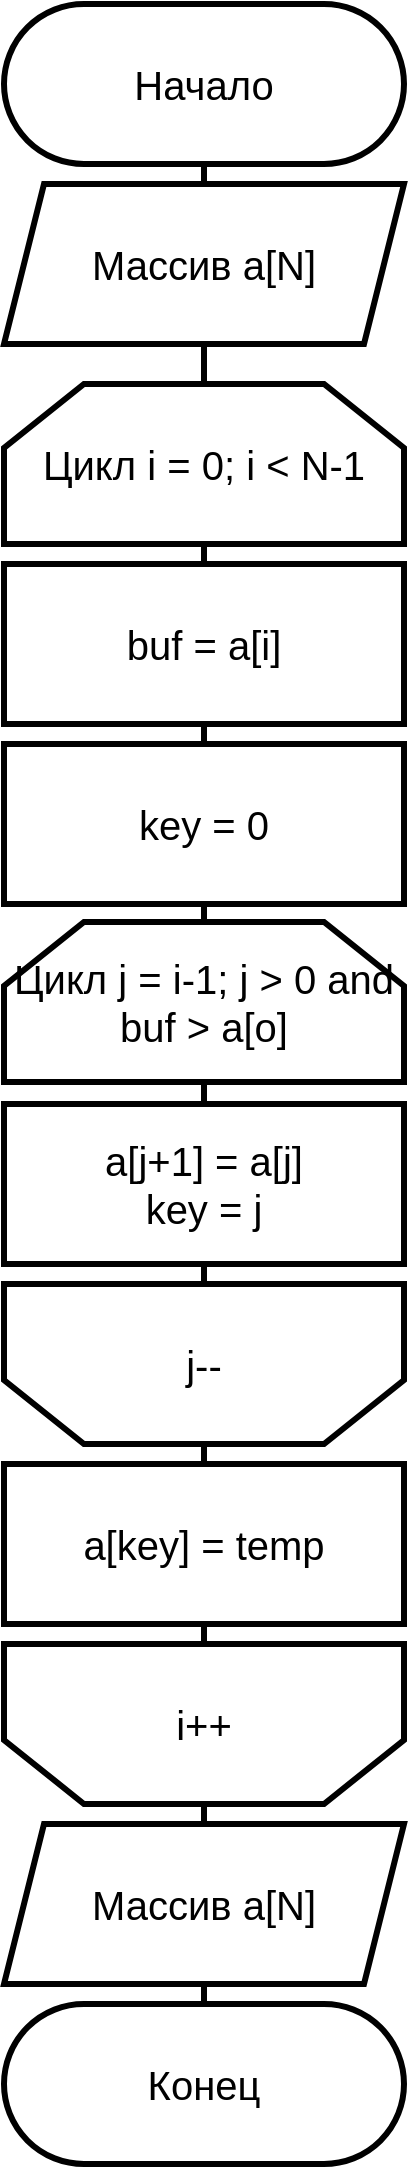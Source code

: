 <mxfile>
    <diagram id="ESFmwJyPt3d0SnJJiYNC" name="Insert">
        <mxGraphModel dx="1467" dy="1045" grid="1" gridSize="10" guides="1" tooltips="1" connect="1" arrows="1" fold="1" page="1" pageScale="1" pageWidth="827" pageHeight="1169" math="0" shadow="0">
            <root>
                <mxCell id="IOaGUtq7GHHRME9BwmpE-0"/>
                <mxCell id="IOaGUtq7GHHRME9BwmpE-1" parent="IOaGUtq7GHHRME9BwmpE-0"/>
                <mxCell id="AV979JVnRbK8BDv6fZ-g-0" style="edgeStyle=none;html=1;exitX=0.5;exitY=1;exitDx=0;exitDy=0;entryX=0.5;entryY=0;entryDx=0;entryDy=0;strokeWidth=3;endArrow=none;endFill=0;" edge="1" parent="IOaGUtq7GHHRME9BwmpE-1" source="AV979JVnRbK8BDv6fZ-g-1" target="AV979JVnRbK8BDv6fZ-g-3">
                    <mxGeometry relative="1" as="geometry"/>
                </mxCell>
                <mxCell id="AV979JVnRbK8BDv6fZ-g-1" value="&lt;font style=&quot;font-size: 20px&quot;&gt;Начало&lt;/font&gt;" style="rounded=1;whiteSpace=wrap;html=1;strokeWidth=3;arcSize=50;" vertex="1" parent="IOaGUtq7GHHRME9BwmpE-1">
                    <mxGeometry x="60" y="20" width="200" height="80" as="geometry"/>
                </mxCell>
                <mxCell id="lHWx1VA85YqqyNZXbBZr-7" style="edgeStyle=none;html=1;exitX=0.5;exitY=1;exitDx=0;exitDy=0;entryX=0.5;entryY=0;entryDx=0;entryDy=0;endArrow=none;endFill=0;strokeWidth=3;" edge="1" parent="IOaGUtq7GHHRME9BwmpE-1" source="AV979JVnRbK8BDv6fZ-g-3" target="AV979JVnRbK8BDv6fZ-g-4">
                    <mxGeometry relative="1" as="geometry"/>
                </mxCell>
                <mxCell id="AV979JVnRbK8BDv6fZ-g-3" value="&lt;span style=&quot;font-size: 20px&quot;&gt;Массив a[N]&lt;/span&gt;" style="shape=parallelogram;perimeter=parallelogramPerimeter;whiteSpace=wrap;html=1;fixedSize=1;strokeWidth=3;" vertex="1" parent="IOaGUtq7GHHRME9BwmpE-1">
                    <mxGeometry x="60" y="110" width="200" height="80" as="geometry"/>
                </mxCell>
                <mxCell id="lHWx1VA85YqqyNZXbBZr-8" style="edgeStyle=none;html=1;exitX=0.5;exitY=1;exitDx=0;exitDy=0;entryX=0.5;entryY=0;entryDx=0;entryDy=0;endArrow=none;endFill=0;strokeWidth=3;" edge="1" parent="IOaGUtq7GHHRME9BwmpE-1" source="AV979JVnRbK8BDv6fZ-g-4" target="AV979JVnRbK8BDv6fZ-g-24">
                    <mxGeometry relative="1" as="geometry"/>
                </mxCell>
                <mxCell id="AV979JVnRbK8BDv6fZ-g-4" value="&lt;font style=&quot;font-size: 20px&quot;&gt;Цикл i = 0; i &amp;lt; N-1&lt;br&gt;&lt;/font&gt;" style="shape=loopLimit;whiteSpace=wrap;html=1;strokeWidth=3;size=40;" vertex="1" parent="IOaGUtq7GHHRME9BwmpE-1">
                    <mxGeometry x="60" y="210" width="200" height="80" as="geometry"/>
                </mxCell>
                <mxCell id="lHWx1VA85YqqyNZXbBZr-10" style="edgeStyle=none;html=1;exitX=0.5;exitY=1;exitDx=0;exitDy=0;entryX=0.5;entryY=0;entryDx=0;entryDy=0;endArrow=none;endFill=0;strokeWidth=3;" edge="1" parent="IOaGUtq7GHHRME9BwmpE-1" source="AV979JVnRbK8BDv6fZ-g-7" target="AV979JVnRbK8BDv6fZ-g-22">
                    <mxGeometry relative="1" as="geometry"/>
                </mxCell>
                <mxCell id="AV979JVnRbK8BDv6fZ-g-7" value="&lt;font style=&quot;font-size: 20px&quot;&gt;Цикл j = i-1; j &amp;gt; 0 and buf &amp;gt; a[о]&lt;br&gt;&lt;/font&gt;" style="shape=loopLimit;whiteSpace=wrap;html=1;strokeWidth=3;size=40;" vertex="1" parent="IOaGUtq7GHHRME9BwmpE-1">
                    <mxGeometry x="60" y="479" width="200" height="80" as="geometry"/>
                </mxCell>
                <mxCell id="AV979JVnRbK8BDv6fZ-g-8" style="edgeStyle=none;html=1;exitX=0.5;exitY=0;exitDx=0;exitDy=0;entryX=0.5;entryY=0;entryDx=0;entryDy=0;endArrow=none;endFill=0;strokeWidth=3;" edge="1" parent="IOaGUtq7GHHRME9BwmpE-1" source="AV979JVnRbK8BDv6fZ-g-9" target="AV979JVnRbK8BDv6fZ-g-26">
                    <mxGeometry relative="1" as="geometry"/>
                </mxCell>
                <mxCell id="AV979JVnRbK8BDv6fZ-g-9" value="&lt;font style=&quot;font-size: 20px&quot;&gt;&lt;br&gt;&lt;/font&gt;" style="shape=loopLimit;whiteSpace=wrap;html=1;strokeWidth=3;size=40;rotation=-180;" vertex="1" parent="IOaGUtq7GHHRME9BwmpE-1">
                    <mxGeometry x="60" y="660" width="200" height="80" as="geometry"/>
                </mxCell>
                <mxCell id="AV979JVnRbK8BDv6fZ-g-10" style="edgeStyle=none;html=1;exitX=0.5;exitY=0;exitDx=0;exitDy=0;entryX=0.5;entryY=0;entryDx=0;entryDy=0;strokeWidth=3;endArrow=none;endFill=0;" edge="1" parent="IOaGUtq7GHHRME9BwmpE-1" source="AV979JVnRbK8BDv6fZ-g-11" target="AV979JVnRbK8BDv6fZ-g-20">
                    <mxGeometry relative="1" as="geometry"/>
                </mxCell>
                <mxCell id="AV979JVnRbK8BDv6fZ-g-11" value="&lt;font style=&quot;font-size: 20px&quot;&gt;&lt;br&gt;&lt;/font&gt;" style="shape=loopLimit;whiteSpace=wrap;html=1;strokeWidth=3;size=40;rotation=-180;" vertex="1" parent="IOaGUtq7GHHRME9BwmpE-1">
                    <mxGeometry x="60" y="840" width="200" height="80" as="geometry"/>
                </mxCell>
                <mxCell id="AV979JVnRbK8BDv6fZ-g-12" value="&lt;font style=&quot;font-size: 20px&quot;&gt;i++&lt;/font&gt;" style="text;html=1;strokeColor=none;fillColor=none;align=center;verticalAlign=middle;whiteSpace=wrap;rounded=0;" vertex="1" parent="IOaGUtq7GHHRME9BwmpE-1">
                    <mxGeometry x="140" y="870" width="40" height="20" as="geometry"/>
                </mxCell>
                <mxCell id="AV979JVnRbK8BDv6fZ-g-13" value="&lt;font style=&quot;font-size: 20px&quot;&gt;j--&lt;/font&gt;" style="text;html=1;strokeColor=none;fillColor=none;align=center;verticalAlign=middle;whiteSpace=wrap;rounded=0;" vertex="1" parent="IOaGUtq7GHHRME9BwmpE-1">
                    <mxGeometry x="140" y="690" width="40" height="20" as="geometry"/>
                </mxCell>
                <mxCell id="AV979JVnRbK8BDv6fZ-g-18" value="&lt;font style=&quot;font-size: 20px&quot;&gt;Конец&lt;/font&gt;" style="rounded=1;whiteSpace=wrap;html=1;strokeWidth=3;arcSize=50;" vertex="1" parent="IOaGUtq7GHHRME9BwmpE-1">
                    <mxGeometry x="60" y="1020" width="200" height="80" as="geometry"/>
                </mxCell>
                <mxCell id="AV979JVnRbK8BDv6fZ-g-19" style="edgeStyle=none;html=1;exitX=0.5;exitY=1;exitDx=0;exitDy=0;entryX=0.5;entryY=0;entryDx=0;entryDy=0;endArrow=none;endFill=0;strokeWidth=3;" edge="1" parent="IOaGUtq7GHHRME9BwmpE-1" source="AV979JVnRbK8BDv6fZ-g-20" target="AV979JVnRbK8BDv6fZ-g-18">
                    <mxGeometry relative="1" as="geometry"/>
                </mxCell>
                <mxCell id="AV979JVnRbK8BDv6fZ-g-20" value="&lt;span style=&quot;font-size: 20px&quot;&gt;Массив a[N]&lt;/span&gt;" style="shape=parallelogram;perimeter=parallelogramPerimeter;whiteSpace=wrap;html=1;fixedSize=1;strokeWidth=3;" vertex="1" parent="IOaGUtq7GHHRME9BwmpE-1">
                    <mxGeometry x="60" y="930" width="200" height="80" as="geometry"/>
                </mxCell>
                <mxCell id="lHWx1VA85YqqyNZXbBZr-11" style="edgeStyle=none;html=1;exitX=0.5;exitY=1;exitDx=0;exitDy=0;entryX=0.5;entryY=1;entryDx=0;entryDy=0;endArrow=none;endFill=0;strokeWidth=3;" edge="1" parent="IOaGUtq7GHHRME9BwmpE-1" target="AV979JVnRbK8BDv6fZ-g-9">
                    <mxGeometry relative="1" as="geometry">
                        <mxPoint x="160" y="640" as="sourcePoint"/>
                    </mxGeometry>
                </mxCell>
                <mxCell id="AV979JVnRbK8BDv6fZ-g-22" value="&lt;span style=&quot;font-size: 20px&quot;&gt;a[j+1] = a[j]&lt;br&gt;key = j&lt;br&gt;&lt;/span&gt;" style="rounded=0;whiteSpace=wrap;html=1;strokeWidth=3;" vertex="1" parent="IOaGUtq7GHHRME9BwmpE-1">
                    <mxGeometry x="60" y="570" width="200" height="80" as="geometry"/>
                </mxCell>
                <mxCell id="AV979JVnRbK8BDv6fZ-g-24" value="&lt;span style=&quot;font-size: 20px&quot;&gt;buf = a[i]&lt;br&gt;&lt;/span&gt;" style="rounded=0;whiteSpace=wrap;html=1;strokeWidth=3;" vertex="1" parent="IOaGUtq7GHHRME9BwmpE-1">
                    <mxGeometry x="60" y="300" width="200" height="80" as="geometry"/>
                </mxCell>
                <mxCell id="AV979JVnRbK8BDv6fZ-g-25" style="edgeStyle=none;html=1;exitX=0.5;exitY=1;exitDx=0;exitDy=0;endArrow=none;endFill=0;strokeWidth=3;" edge="1" parent="IOaGUtq7GHHRME9BwmpE-1" source="AV979JVnRbK8BDv6fZ-g-26" target="AV979JVnRbK8BDv6fZ-g-11">
                    <mxGeometry relative="1" as="geometry"/>
                </mxCell>
                <mxCell id="AV979JVnRbK8BDv6fZ-g-26" value="&lt;span style=&quot;font-size: 20px&quot;&gt;a[key] = temp&lt;br&gt;&lt;/span&gt;" style="rounded=0;whiteSpace=wrap;html=1;strokeWidth=3;" vertex="1" parent="IOaGUtq7GHHRME9BwmpE-1">
                    <mxGeometry x="60" y="750" width="200" height="80" as="geometry"/>
                </mxCell>
                <mxCell id="lHWx1VA85YqqyNZXbBZr-9" style="edgeStyle=none;html=1;exitX=0.5;exitY=0;exitDx=0;exitDy=0;endArrow=none;endFill=0;strokeWidth=3;" edge="1" parent="IOaGUtq7GHHRME9BwmpE-1" source="lHWx1VA85YqqyNZXbBZr-0" target="AV979JVnRbK8BDv6fZ-g-24">
                    <mxGeometry relative="1" as="geometry"/>
                </mxCell>
                <mxCell id="lHWx1VA85YqqyNZXbBZr-12" style="edgeStyle=none;html=1;exitX=0.5;exitY=1;exitDx=0;exitDy=0;endArrow=none;endFill=0;strokeWidth=3;" edge="1" parent="IOaGUtq7GHHRME9BwmpE-1" source="lHWx1VA85YqqyNZXbBZr-0" target="AV979JVnRbK8BDv6fZ-g-7">
                    <mxGeometry relative="1" as="geometry"/>
                </mxCell>
                <mxCell id="lHWx1VA85YqqyNZXbBZr-0" value="&lt;span style=&quot;font-size: 20px&quot;&gt;key = 0&lt;br&gt;&lt;/span&gt;" style="rounded=0;whiteSpace=wrap;html=1;strokeWidth=3;" vertex="1" parent="IOaGUtq7GHHRME9BwmpE-1">
                    <mxGeometry x="60" y="390" width="200" height="80" as="geometry"/>
                </mxCell>
            </root>
        </mxGraphModel>
    </diagram>
    <diagram id="_8M43IFrzeMH5SOSUoQe" name="Choise">
        <mxGraphModel dx="1467" dy="1045" grid="1" gridSize="10" guides="1" tooltips="1" connect="1" arrows="1" fold="1" page="1" pageScale="1" pageWidth="827" pageHeight="1169" math="0" shadow="0">
            <root>
                <mxCell id="vKauSasiYgyH7li5i26U-0"/>
                <mxCell id="vKauSasiYgyH7li5i26U-1" parent="vKauSasiYgyH7li5i26U-0"/>
                <mxCell id="vnFklAwAWbxQM4QqKpla-0" style="edgeStyle=none;html=1;exitX=0.5;exitY=1;exitDx=0;exitDy=0;entryX=0.5;entryY=0;entryDx=0;entryDy=0;strokeWidth=3;endArrow=none;endFill=0;" edge="1" parent="vKauSasiYgyH7li5i26U-1" source="vnFklAwAWbxQM4QqKpla-1" target="vnFklAwAWbxQM4QqKpla-3">
                    <mxGeometry relative="1" as="geometry"/>
                </mxCell>
                <mxCell id="vnFklAwAWbxQM4QqKpla-1" value="&lt;font style=&quot;font-size: 20px&quot;&gt;Начало&lt;/font&gt;" style="rounded=1;whiteSpace=wrap;html=1;strokeWidth=3;arcSize=50;" vertex="1" parent="vKauSasiYgyH7li5i26U-1">
                    <mxGeometry x="60" y="20" width="200" height="80" as="geometry"/>
                </mxCell>
                <mxCell id="vnFklAwAWbxQM4QqKpla-2" style="edgeStyle=none;html=1;exitX=0.5;exitY=1;exitDx=0;exitDy=0;endArrow=none;endFill=0;strokeWidth=3;" edge="1" parent="vKauSasiYgyH7li5i26U-1" source="vnFklAwAWbxQM4QqKpla-3">
                    <mxGeometry relative="1" as="geometry">
                        <mxPoint x="160" y="204" as="targetPoint"/>
                    </mxGeometry>
                </mxCell>
                <mxCell id="vnFklAwAWbxQM4QqKpla-3" value="&lt;span style=&quot;font-size: 20px&quot;&gt;Массив a[N]&lt;/span&gt;" style="shape=parallelogram;perimeter=parallelogramPerimeter;whiteSpace=wrap;html=1;fixedSize=1;strokeWidth=3;" vertex="1" parent="vKauSasiYgyH7li5i26U-1">
                    <mxGeometry x="60" y="110" width="200" height="80" as="geometry"/>
                </mxCell>
                <mxCell id="vnFklAwAWbxQM4QqKpla-5" value="&lt;font style=&quot;font-size: 20px&quot;&gt;Цикл i = 0; i &amp;lt; N-1&lt;br&gt;&lt;/font&gt;" style="shape=loopLimit;whiteSpace=wrap;html=1;strokeWidth=3;size=40;" vertex="1" parent="vKauSasiYgyH7li5i26U-1">
                    <mxGeometry x="60" y="200" width="200" height="80" as="geometry"/>
                </mxCell>
                <mxCell id="vnFklAwAWbxQM4QqKpla-6" style="edgeStyle=none;html=1;exitX=0.5;exitY=1;exitDx=0;exitDy=0;entryX=0.5;entryY=0;entryDx=0;entryDy=0;endArrow=none;endFill=0;strokeWidth=3;" edge="1" parent="vKauSasiYgyH7li5i26U-1" source="vnFklAwAWbxQM4QqKpla-7" target="vnFklAwAWbxQM4QqKpla-16">
                    <mxGeometry relative="1" as="geometry"/>
                </mxCell>
                <mxCell id="x_9JkM0mmNCgWhAPqG8U-1" value="" style="edgeStyle=none;html=1;endArrow=none;endFill=0;strokeWidth=3;" edge="1" parent="vKauSasiYgyH7li5i26U-1" source="vnFklAwAWbxQM4QqKpla-7" target="x_9JkM0mmNCgWhAPqG8U-0">
                    <mxGeometry relative="1" as="geometry"/>
                </mxCell>
                <mxCell id="vnFklAwAWbxQM4QqKpla-7" value="&lt;font style=&quot;font-size: 20px&quot;&gt;Цикл j = 0; j &amp;lt; N-i&lt;br&gt;&lt;/font&gt;" style="shape=loopLimit;whiteSpace=wrap;html=1;strokeWidth=3;size=40;" vertex="1" parent="vKauSasiYgyH7li5i26U-1">
                    <mxGeometry x="60" y="380" width="200" height="80" as="geometry"/>
                </mxCell>
                <mxCell id="x_9JkM0mmNCgWhAPqG8U-4" style="edgeStyle=none;html=1;exitX=0.5;exitY=0;exitDx=0;exitDy=0;entryX=0.5;entryY=0;entryDx=0;entryDy=0;endArrow=none;endFill=0;strokeWidth=3;" edge="1" parent="vKauSasiYgyH7li5i26U-1" source="vnFklAwAWbxQM4QqKpla-9" target="x_9JkM0mmNCgWhAPqG8U-3">
                    <mxGeometry relative="1" as="geometry"/>
                </mxCell>
                <mxCell id="vnFklAwAWbxQM4QqKpla-9" value="&lt;font style=&quot;font-size: 20px&quot;&gt;&lt;br&gt;&lt;/font&gt;" style="shape=loopLimit;whiteSpace=wrap;html=1;strokeWidth=3;size=40;rotation=-180;" vertex="1" parent="vKauSasiYgyH7li5i26U-1">
                    <mxGeometry x="60" y="630" width="200" height="80" as="geometry"/>
                </mxCell>
                <mxCell id="vnFklAwAWbxQM4QqKpla-10" style="edgeStyle=none;html=1;exitX=0.5;exitY=0;exitDx=0;exitDy=0;entryX=0.5;entryY=0;entryDx=0;entryDy=0;strokeWidth=3;endArrow=none;endFill=0;" edge="1" parent="vKauSasiYgyH7li5i26U-1" source="vnFklAwAWbxQM4QqKpla-11" target="vnFklAwAWbxQM4QqKpla-20">
                    <mxGeometry relative="1" as="geometry"/>
                </mxCell>
                <mxCell id="vnFklAwAWbxQM4QqKpla-11" value="&lt;font style=&quot;font-size: 20px&quot;&gt;&lt;br&gt;&lt;/font&gt;" style="shape=loopLimit;whiteSpace=wrap;html=1;strokeWidth=3;size=40;rotation=-180;" vertex="1" parent="vKauSasiYgyH7li5i26U-1">
                    <mxGeometry x="60" y="810" width="200" height="80" as="geometry"/>
                </mxCell>
                <mxCell id="vnFklAwAWbxQM4QqKpla-12" value="&lt;font style=&quot;font-size: 20px&quot;&gt;i++&lt;/font&gt;" style="text;html=1;strokeColor=none;fillColor=none;align=center;verticalAlign=middle;whiteSpace=wrap;rounded=0;" vertex="1" parent="vKauSasiYgyH7li5i26U-1">
                    <mxGeometry x="140" y="840" width="40" height="20" as="geometry"/>
                </mxCell>
                <mxCell id="vnFklAwAWbxQM4QqKpla-13" value="&lt;font style=&quot;font-size: 20px&quot;&gt;j++&lt;/font&gt;" style="text;html=1;strokeColor=none;fillColor=none;align=center;verticalAlign=middle;whiteSpace=wrap;rounded=0;" vertex="1" parent="vKauSasiYgyH7li5i26U-1">
                    <mxGeometry x="140" y="660" width="40" height="20" as="geometry"/>
                </mxCell>
                <mxCell id="vnFklAwAWbxQM4QqKpla-14" style="edgeStyle=none;html=1;exitX=1;exitY=0.5;exitDx=0;exitDy=0;endArrow=blockThin;endFill=1;strokeWidth=3;entryX=0.5;entryY=0;entryDx=0;entryDy=0;entryPerimeter=0;" edge="1" parent="vKauSasiYgyH7li5i26U-1" source="vnFklAwAWbxQM4QqKpla-16">
                    <mxGeometry relative="1" as="geometry">
                        <Array as="points">
                            <mxPoint x="360" y="510"/>
                        </Array>
                        <mxPoint x="360.0" y="530" as="targetPoint"/>
                    </mxGeometry>
                </mxCell>
                <mxCell id="vnFklAwAWbxQM4QqKpla-15" style="edgeStyle=none;html=1;exitX=0;exitY=0.5;exitDx=0;exitDy=0;endArrow=none;endFill=0;strokeWidth=3;entryX=0.5;entryY=1;entryDx=0;entryDy=0;" edge="1" parent="vKauSasiYgyH7li5i26U-1" source="vnFklAwAWbxQM4QqKpla-16" target="vnFklAwAWbxQM4QqKpla-9">
                    <mxGeometry relative="1" as="geometry">
                        <mxPoint x="40" y="510" as="targetPoint"/>
                        <Array as="points">
                            <mxPoint x="40" y="510"/>
                            <mxPoint x="40" y="620"/>
                            <mxPoint x="160" y="620"/>
                        </Array>
                    </mxGeometry>
                </mxCell>
                <mxCell id="vnFklAwAWbxQM4QqKpla-16" value="&lt;font style=&quot;font-size: 20px&quot;&gt;max &amp;lt; a[j]&amp;nbsp;&lt;/font&gt;" style="rhombus;whiteSpace=wrap;html=1;strokeWidth=3;" vertex="1" parent="vKauSasiYgyH7li5i26U-1">
                    <mxGeometry x="60" y="470" width="200" height="80" as="geometry"/>
                </mxCell>
                <mxCell id="vnFklAwAWbxQM4QqKpla-17" value="&lt;font style=&quot;font-size: 20px&quot;&gt;Да&lt;/font&gt;" style="text;html=1;strokeColor=none;fillColor=none;align=center;verticalAlign=middle;whiteSpace=wrap;rounded=0;" vertex="1" parent="vKauSasiYgyH7li5i26U-1">
                    <mxGeometry x="313" y="480" width="40" height="20" as="geometry"/>
                </mxCell>
                <mxCell id="vnFklAwAWbxQM4QqKpla-18" value="&lt;font style=&quot;font-size: 20px&quot;&gt;Конец&lt;/font&gt;" style="rounded=1;whiteSpace=wrap;html=1;strokeWidth=3;arcSize=50;" vertex="1" parent="vKauSasiYgyH7li5i26U-1">
                    <mxGeometry x="60" y="990" width="200" height="80" as="geometry"/>
                </mxCell>
                <mxCell id="vnFklAwAWbxQM4QqKpla-19" style="edgeStyle=none;html=1;exitX=0.5;exitY=1;exitDx=0;exitDy=0;entryX=0.5;entryY=0;entryDx=0;entryDy=0;endArrow=none;endFill=0;strokeWidth=3;" edge="1" parent="vKauSasiYgyH7li5i26U-1" source="vnFklAwAWbxQM4QqKpla-20" target="vnFklAwAWbxQM4QqKpla-18">
                    <mxGeometry relative="1" as="geometry"/>
                </mxCell>
                <mxCell id="vnFklAwAWbxQM4QqKpla-20" value="&lt;span style=&quot;font-size: 20px&quot;&gt;Массив a[N]&lt;/span&gt;" style="shape=parallelogram;perimeter=parallelogramPerimeter;whiteSpace=wrap;html=1;fixedSize=1;strokeWidth=3;" vertex="1" parent="vKauSasiYgyH7li5i26U-1">
                    <mxGeometry x="60" y="900" width="200" height="80" as="geometry"/>
                </mxCell>
                <mxCell id="vnFklAwAWbxQM4QqKpla-21" style="edgeStyle=none;html=1;exitX=0.5;exitY=1;exitDx=0;exitDy=0;entryX=0.5;entryY=1;entryDx=0;entryDy=0;endArrow=none;endFill=0;strokeWidth=3;" edge="1" parent="vKauSasiYgyH7li5i26U-1" source="vnFklAwAWbxQM4QqKpla-22" target="vnFklAwAWbxQM4QqKpla-9">
                    <mxGeometry relative="1" as="geometry">
                        <Array as="points">
                            <mxPoint x="360" y="620"/>
                            <mxPoint x="160" y="620"/>
                        </Array>
                    </mxGeometry>
                </mxCell>
                <mxCell id="vnFklAwAWbxQM4QqKpla-22" value="&lt;span style=&quot;font-size: 20px&quot;&gt;max = a[j]&lt;br&gt;&lt;/span&gt;" style="rounded=0;whiteSpace=wrap;html=1;strokeWidth=3;" vertex="1" parent="vKauSasiYgyH7li5i26U-1">
                    <mxGeometry x="260" y="530" width="200" height="80" as="geometry"/>
                </mxCell>
                <mxCell id="x_9JkM0mmNCgWhAPqG8U-2" style="edgeStyle=none;html=1;exitX=0.5;exitY=0;exitDx=0;exitDy=0;entryX=0.5;entryY=1;entryDx=0;entryDy=0;endArrow=none;endFill=0;strokeWidth=3;" edge="1" parent="vKauSasiYgyH7li5i26U-1" source="x_9JkM0mmNCgWhAPqG8U-0" target="vnFklAwAWbxQM4QqKpla-5">
                    <mxGeometry relative="1" as="geometry"/>
                </mxCell>
                <mxCell id="x_9JkM0mmNCgWhAPqG8U-0" value="&lt;span style=&quot;font-size: 20px&quot;&gt;max = a[0]&lt;br&gt;&lt;/span&gt;" style="rounded=0;whiteSpace=wrap;html=1;strokeWidth=3;" vertex="1" parent="vKauSasiYgyH7li5i26U-1">
                    <mxGeometry x="60" y="290" width="200" height="80" as="geometry"/>
                </mxCell>
                <mxCell id="x_9JkM0mmNCgWhAPqG8U-5" style="edgeStyle=none;html=1;exitX=0.5;exitY=1;exitDx=0;exitDy=0;endArrow=none;endFill=0;strokeWidth=3;" edge="1" parent="vKauSasiYgyH7li5i26U-1" source="x_9JkM0mmNCgWhAPqG8U-3" target="vnFklAwAWbxQM4QqKpla-11">
                    <mxGeometry relative="1" as="geometry"/>
                </mxCell>
                <mxCell id="x_9JkM0mmNCgWhAPqG8U-3" value="&lt;span style=&quot;font-size: 20px&quot;&gt;a[N-i-1] = max&lt;br&gt;&lt;/span&gt;" style="rounded=0;whiteSpace=wrap;html=1;strokeWidth=3;" vertex="1" parent="vKauSasiYgyH7li5i26U-1">
                    <mxGeometry x="60" y="720" width="200" height="80" as="geometry"/>
                </mxCell>
            </root>
        </mxGraphModel>
    </diagram>
    <diagram id="25m10Z4lCzzxlq42Ywms" name="Bubble">
        <mxGraphModel dx="1467" dy="1045" grid="1" gridSize="10" guides="1" tooltips="1" connect="1" arrows="1" fold="1" page="1" pageScale="1" pageWidth="827" pageHeight="1169" math="0" shadow="0">
            <root>
                <mxCell id="Wb23fXwQibfaQT8-ASZ8-0"/>
                <mxCell id="Wb23fXwQibfaQT8-ASZ8-1" parent="Wb23fXwQibfaQT8-ASZ8-0"/>
                <mxCell id="PMbkmQ9sz9TOKi9-ONI1-0" style="edgeStyle=none;html=1;exitX=0.5;exitY=1;exitDx=0;exitDy=0;entryX=0.5;entryY=0;entryDx=0;entryDy=0;strokeWidth=3;endArrow=none;endFill=0;" edge="1" parent="Wb23fXwQibfaQT8-ASZ8-1" source="PMbkmQ9sz9TOKi9-ONI1-1" target="PMbkmQ9sz9TOKi9-ONI1-4">
                    <mxGeometry relative="1" as="geometry"/>
                </mxCell>
                <mxCell id="PMbkmQ9sz9TOKi9-ONI1-1" value="&lt;font style=&quot;font-size: 20px&quot;&gt;Начало&lt;/font&gt;" style="rounded=1;whiteSpace=wrap;html=1;strokeWidth=3;arcSize=50;" vertex="1" parent="Wb23fXwQibfaQT8-ASZ8-1">
                    <mxGeometry x="60" y="20" width="200" height="80" as="geometry"/>
                </mxCell>
                <mxCell id="PMbkmQ9sz9TOKi9-ONI1-3" style="edgeStyle=none;html=1;exitX=0.5;exitY=1;exitDx=0;exitDy=0;endArrow=none;endFill=0;strokeWidth=3;" edge="1" parent="Wb23fXwQibfaQT8-ASZ8-1" source="PMbkmQ9sz9TOKi9-ONI1-4">
                    <mxGeometry relative="1" as="geometry">
                        <mxPoint x="160" y="204" as="targetPoint"/>
                    </mxGeometry>
                </mxCell>
                <mxCell id="PMbkmQ9sz9TOKi9-ONI1-4" value="&lt;span style=&quot;font-size: 20px&quot;&gt;Массив a[N]&lt;/span&gt;" style="shape=parallelogram;perimeter=parallelogramPerimeter;whiteSpace=wrap;html=1;fixedSize=1;strokeWidth=3;" vertex="1" parent="Wb23fXwQibfaQT8-ASZ8-1">
                    <mxGeometry x="60" y="110" width="200" height="80" as="geometry"/>
                </mxCell>
                <mxCell id="PMbkmQ9sz9TOKi9-ONI1-7" style="edgeStyle=none;html=1;exitX=0.5;exitY=1;exitDx=0;exitDy=0;entryX=0.5;entryY=0;entryDx=0;entryDy=0;endArrow=none;endFill=0;strokeWidth=3;" edge="1" parent="Wb23fXwQibfaQT8-ASZ8-1" source="PMbkmQ9sz9TOKi9-ONI1-8" target="PMbkmQ9sz9TOKi9-ONI1-10">
                    <mxGeometry relative="1" as="geometry"/>
                </mxCell>
                <mxCell id="PMbkmQ9sz9TOKi9-ONI1-8" value="&lt;font style=&quot;font-size: 20px&quot;&gt;Цикл i = 0; i &amp;lt; N&lt;br&gt;&lt;/font&gt;" style="shape=loopLimit;whiteSpace=wrap;html=1;strokeWidth=3;size=40;" vertex="1" parent="Wb23fXwQibfaQT8-ASZ8-1">
                    <mxGeometry x="60" y="200" width="200" height="80" as="geometry"/>
                </mxCell>
                <mxCell id="PMbkmQ9sz9TOKi9-ONI1-149" style="edgeStyle=none;html=1;exitX=0.5;exitY=1;exitDx=0;exitDy=0;entryX=0.5;entryY=0;entryDx=0;entryDy=0;endArrow=none;endFill=0;strokeWidth=3;" edge="1" parent="Wb23fXwQibfaQT8-ASZ8-1" source="PMbkmQ9sz9TOKi9-ONI1-10" target="PMbkmQ9sz9TOKi9-ONI1-57">
                    <mxGeometry relative="1" as="geometry"/>
                </mxCell>
                <mxCell id="PMbkmQ9sz9TOKi9-ONI1-10" value="&lt;font style=&quot;font-size: 20px&quot;&gt;Цикл j = i; j &amp;lt; N&lt;br&gt;&lt;/font&gt;" style="shape=loopLimit;whiteSpace=wrap;html=1;strokeWidth=3;size=40;" vertex="1" parent="Wb23fXwQibfaQT8-ASZ8-1">
                    <mxGeometry x="60" y="290" width="200" height="80" as="geometry"/>
                </mxCell>
                <mxCell id="PMbkmQ9sz9TOKi9-ONI1-13" style="edgeStyle=none;html=1;exitX=0.5;exitY=0;exitDx=0;exitDy=0;entryX=0.5;entryY=1;entryDx=0;entryDy=0;endArrow=none;endFill=0;strokeWidth=3;" edge="1" parent="Wb23fXwQibfaQT8-ASZ8-1" source="PMbkmQ9sz9TOKi9-ONI1-14" target="PMbkmQ9sz9TOKi9-ONI1-16">
                    <mxGeometry relative="1" as="geometry"/>
                </mxCell>
                <mxCell id="PMbkmQ9sz9TOKi9-ONI1-14" value="&lt;font style=&quot;font-size: 20px&quot;&gt;&lt;br&gt;&lt;/font&gt;" style="shape=loopLimit;whiteSpace=wrap;html=1;strokeWidth=3;size=40;rotation=-180;" vertex="1" parent="Wb23fXwQibfaQT8-ASZ8-1">
                    <mxGeometry x="60" y="560" width="200" height="80" as="geometry"/>
                </mxCell>
                <mxCell id="PMbkmQ9sz9TOKi9-ONI1-148" style="edgeStyle=none;html=1;exitX=0.5;exitY=0;exitDx=0;exitDy=0;entryX=0.5;entryY=0;entryDx=0;entryDy=0;strokeWidth=3;endArrow=none;endFill=0;" edge="1" parent="Wb23fXwQibfaQT8-ASZ8-1" source="PMbkmQ9sz9TOKi9-ONI1-16" target="PMbkmQ9sz9TOKi9-ONI1-146">
                    <mxGeometry relative="1" as="geometry"/>
                </mxCell>
                <mxCell id="PMbkmQ9sz9TOKi9-ONI1-16" value="&lt;font style=&quot;font-size: 20px&quot;&gt;&lt;br&gt;&lt;/font&gt;" style="shape=loopLimit;whiteSpace=wrap;html=1;strokeWidth=3;size=40;rotation=-180;" vertex="1" parent="Wb23fXwQibfaQT8-ASZ8-1">
                    <mxGeometry x="60" y="650" width="200" height="80" as="geometry"/>
                </mxCell>
                <mxCell id="PMbkmQ9sz9TOKi9-ONI1-17" value="&lt;font style=&quot;font-size: 20px&quot;&gt;i++&lt;/font&gt;" style="text;html=1;strokeColor=none;fillColor=none;align=center;verticalAlign=middle;whiteSpace=wrap;rounded=0;" vertex="1" parent="Wb23fXwQibfaQT8-ASZ8-1">
                    <mxGeometry x="140" y="680" width="40" height="20" as="geometry"/>
                </mxCell>
                <mxCell id="PMbkmQ9sz9TOKi9-ONI1-18" value="&lt;font style=&quot;font-size: 20px&quot;&gt;j++&lt;/font&gt;" style="text;html=1;strokeColor=none;fillColor=none;align=center;verticalAlign=middle;whiteSpace=wrap;rounded=0;" vertex="1" parent="Wb23fXwQibfaQT8-ASZ8-1">
                    <mxGeometry x="140" y="590" width="40" height="20" as="geometry"/>
                </mxCell>
                <mxCell id="PMbkmQ9sz9TOKi9-ONI1-55" style="edgeStyle=none;html=1;exitX=1;exitY=0.5;exitDx=0;exitDy=0;endArrow=blockThin;endFill=1;strokeWidth=3;entryX=0.5;entryY=0;entryDx=0;entryDy=0;entryPerimeter=0;" edge="1" parent="Wb23fXwQibfaQT8-ASZ8-1" source="PMbkmQ9sz9TOKi9-ONI1-57">
                    <mxGeometry relative="1" as="geometry">
                        <Array as="points">
                            <mxPoint x="360" y="430"/>
                        </Array>
                        <mxPoint x="360" y="450" as="targetPoint"/>
                    </mxGeometry>
                </mxCell>
                <mxCell id="PMbkmQ9sz9TOKi9-ONI1-152" style="edgeStyle=none;html=1;exitX=0;exitY=0.5;exitDx=0;exitDy=0;endArrow=none;endFill=0;strokeWidth=3;entryX=0.5;entryY=1;entryDx=0;entryDy=0;" edge="1" parent="Wb23fXwQibfaQT8-ASZ8-1" source="PMbkmQ9sz9TOKi9-ONI1-57" target="PMbkmQ9sz9TOKi9-ONI1-14">
                    <mxGeometry relative="1" as="geometry">
                        <mxPoint x="40" y="430" as="targetPoint"/>
                        <Array as="points">
                            <mxPoint x="40" y="430"/>
                            <mxPoint x="40" y="550"/>
                            <mxPoint x="160" y="550"/>
                        </Array>
                    </mxGeometry>
                </mxCell>
                <mxCell id="PMbkmQ9sz9TOKi9-ONI1-57" value="&lt;font style=&quot;font-size: 20px&quot;&gt;a[j] &amp;gt; a[j+1]&lt;/font&gt;" style="rhombus;whiteSpace=wrap;html=1;strokeWidth=3;" vertex="1" parent="Wb23fXwQibfaQT8-ASZ8-1">
                    <mxGeometry x="60" y="390" width="200" height="80" as="geometry"/>
                </mxCell>
                <mxCell id="PMbkmQ9sz9TOKi9-ONI1-58" value="&lt;font style=&quot;font-size: 20px&quot;&gt;Да&lt;/font&gt;" style="text;html=1;strokeColor=none;fillColor=none;align=center;verticalAlign=middle;whiteSpace=wrap;rounded=0;" vertex="1" parent="Wb23fXwQibfaQT8-ASZ8-1">
                    <mxGeometry x="313" y="400" width="40" height="20" as="geometry"/>
                </mxCell>
                <mxCell id="PMbkmQ9sz9TOKi9-ONI1-144" value="&lt;font style=&quot;font-size: 20px&quot;&gt;Конец&lt;/font&gt;" style="rounded=1;whiteSpace=wrap;html=1;strokeWidth=3;arcSize=50;" vertex="1" parent="Wb23fXwQibfaQT8-ASZ8-1">
                    <mxGeometry x="60" y="830" width="200" height="80" as="geometry"/>
                </mxCell>
                <mxCell id="PMbkmQ9sz9TOKi9-ONI1-145" style="edgeStyle=none;html=1;exitX=0.5;exitY=1;exitDx=0;exitDy=0;entryX=0.5;entryY=0;entryDx=0;entryDy=0;endArrow=none;endFill=0;strokeWidth=3;" edge="1" parent="Wb23fXwQibfaQT8-ASZ8-1" source="PMbkmQ9sz9TOKi9-ONI1-146" target="PMbkmQ9sz9TOKi9-ONI1-144">
                    <mxGeometry relative="1" as="geometry"/>
                </mxCell>
                <mxCell id="PMbkmQ9sz9TOKi9-ONI1-146" value="&lt;span style=&quot;font-size: 20px&quot;&gt;Массив a[N]&lt;/span&gt;" style="shape=parallelogram;perimeter=parallelogramPerimeter;whiteSpace=wrap;html=1;fixedSize=1;strokeWidth=3;" vertex="1" parent="Wb23fXwQibfaQT8-ASZ8-1">
                    <mxGeometry x="60" y="740" width="200" height="80" as="geometry"/>
                </mxCell>
                <mxCell id="PMbkmQ9sz9TOKi9-ONI1-151" style="edgeStyle=none;html=1;exitX=0.5;exitY=1;exitDx=0;exitDy=0;entryX=0.5;entryY=1;entryDx=0;entryDy=0;endArrow=none;endFill=0;strokeWidth=3;" edge="1" parent="Wb23fXwQibfaQT8-ASZ8-1" source="PMbkmQ9sz9TOKi9-ONI1-150" target="PMbkmQ9sz9TOKi9-ONI1-14">
                    <mxGeometry relative="1" as="geometry">
                        <Array as="points">
                            <mxPoint x="360" y="550"/>
                            <mxPoint x="160" y="550"/>
                        </Array>
                    </mxGeometry>
                </mxCell>
                <mxCell id="PMbkmQ9sz9TOKi9-ONI1-150" value="&lt;span style=&quot;font-size: 20px&quot;&gt;buf = a[j]&lt;br&gt;a[j] = a[j+1]&lt;br&gt;a[j+1] = buf&lt;br&gt;&lt;/span&gt;" style="rounded=0;whiteSpace=wrap;html=1;strokeWidth=3;" vertex="1" parent="Wb23fXwQibfaQT8-ASZ8-1">
                    <mxGeometry x="260" y="450" width="200" height="80" as="geometry"/>
                </mxCell>
            </root>
        </mxGraphModel>
    </diagram>
</mxfile>